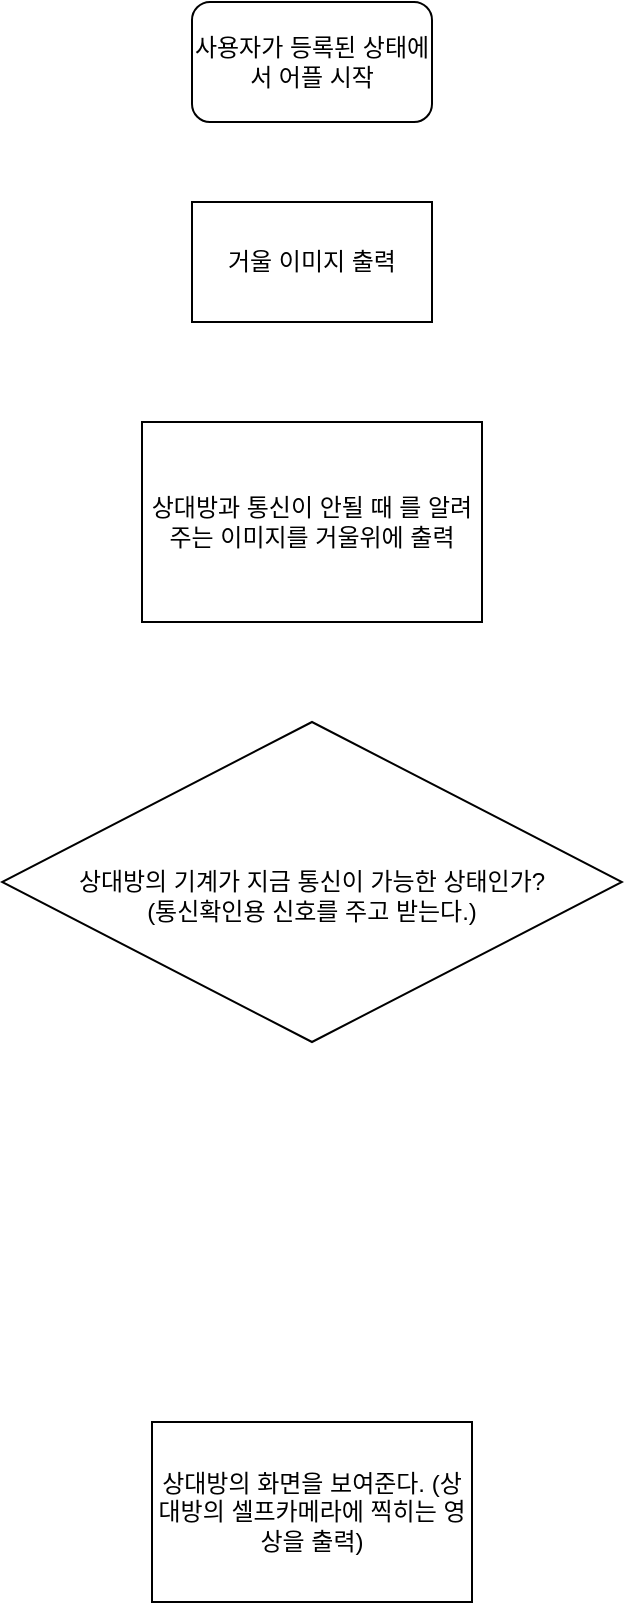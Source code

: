 <mxfile version="12.0.2" type="device" pages="1"><diagram id="bymCGCPT5W8t894c--hF" name="Page-1"><mxGraphModel dx="1038" dy="531" grid="1" gridSize="10" guides="1" tooltips="1" connect="1" arrows="1" fold="1" page="1" pageScale="1" pageWidth="827" pageHeight="1169" math="0" shadow="0"><root><mxCell id="0"/><mxCell id="1" parent="0"/><mxCell id="rvIckxWuK8MQepe_lMgb-1" value="사용자가 등록된 상태에서 어플 시작" style="rounded=1;whiteSpace=wrap;html=1;" vertex="1" parent="1"><mxGeometry x="310" y="100" width="120" height="60" as="geometry"/></mxCell><mxCell id="rvIckxWuK8MQepe_lMgb-2" value="거울 이미지 출력" style="rounded=0;whiteSpace=wrap;html=1;" vertex="1" parent="1"><mxGeometry x="310" y="200" width="120" height="60" as="geometry"/></mxCell><mxCell id="rvIckxWuK8MQepe_lMgb-4" value="&lt;br&gt;상대방의 기계가 지금 통신이 가능한 상태인가?&lt;br&gt;(통신확인용 신호를 주고 받는다.)" style="rhombus;whiteSpace=wrap;html=1;" vertex="1" parent="1"><mxGeometry x="215" y="460" width="310" height="160" as="geometry"/></mxCell><mxCell id="rvIckxWuK8MQepe_lMgb-5" value="상대방과 통신이 안될 때 를 알려주는 이미지를 거울위에 출력" style="rounded=0;whiteSpace=wrap;html=1;" vertex="1" parent="1"><mxGeometry x="285" y="310" width="170" height="100" as="geometry"/></mxCell><mxCell id="rvIckxWuK8MQepe_lMgb-6" value="상대방의 화면을 보여준다. (상대방의 셀프카메라에 찍히는 영상을 출력)" style="rounded=0;whiteSpace=wrap;html=1;" vertex="1" parent="1"><mxGeometry x="290" y="810" width="160" height="90" as="geometry"/></mxCell></root></mxGraphModel></diagram></mxfile>